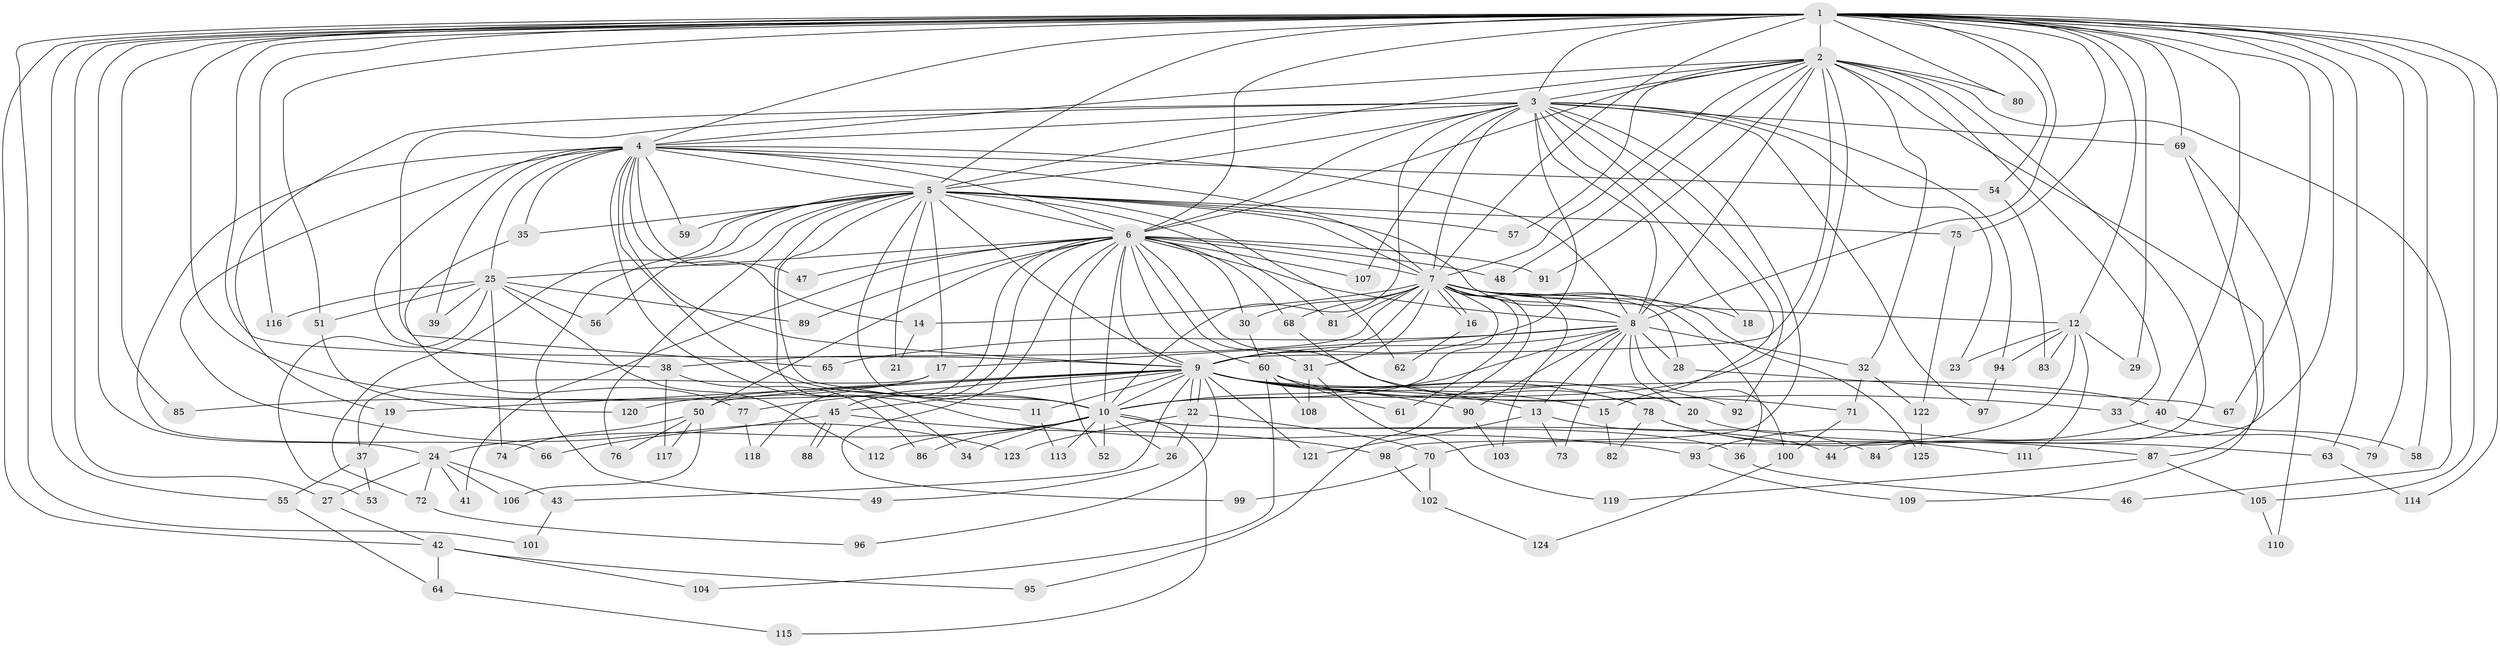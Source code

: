 // Generated by graph-tools (version 1.1) at 2025/13/03/09/25 04:13:48]
// undirected, 125 vertices, 275 edges
graph export_dot {
graph [start="1"]
  node [color=gray90,style=filled];
  1;
  2;
  3;
  4;
  5;
  6;
  7;
  8;
  9;
  10;
  11;
  12;
  13;
  14;
  15;
  16;
  17;
  18;
  19;
  20;
  21;
  22;
  23;
  24;
  25;
  26;
  27;
  28;
  29;
  30;
  31;
  32;
  33;
  34;
  35;
  36;
  37;
  38;
  39;
  40;
  41;
  42;
  43;
  44;
  45;
  46;
  47;
  48;
  49;
  50;
  51;
  52;
  53;
  54;
  55;
  56;
  57;
  58;
  59;
  60;
  61;
  62;
  63;
  64;
  65;
  66;
  67;
  68;
  69;
  70;
  71;
  72;
  73;
  74;
  75;
  76;
  77;
  78;
  79;
  80;
  81;
  82;
  83;
  84;
  85;
  86;
  87;
  88;
  89;
  90;
  91;
  92;
  93;
  94;
  95;
  96;
  97;
  98;
  99;
  100;
  101;
  102;
  103;
  104;
  105;
  106;
  107;
  108;
  109;
  110;
  111;
  112;
  113;
  114;
  115;
  116;
  117;
  118;
  119;
  120;
  121;
  122;
  123;
  124;
  125;
  1 -- 2;
  1 -- 3;
  1 -- 4;
  1 -- 5;
  1 -- 6;
  1 -- 7;
  1 -- 8;
  1 -- 9;
  1 -- 10;
  1 -- 12;
  1 -- 24;
  1 -- 27;
  1 -- 29;
  1 -- 40;
  1 -- 42;
  1 -- 44;
  1 -- 51;
  1 -- 54;
  1 -- 55;
  1 -- 58;
  1 -- 63;
  1 -- 67;
  1 -- 69;
  1 -- 75;
  1 -- 79;
  1 -- 80;
  1 -- 85;
  1 -- 101;
  1 -- 105;
  1 -- 114;
  1 -- 116;
  2 -- 3;
  2 -- 4;
  2 -- 5;
  2 -- 6;
  2 -- 7;
  2 -- 8;
  2 -- 9;
  2 -- 10;
  2 -- 32;
  2 -- 33;
  2 -- 46;
  2 -- 48;
  2 -- 57;
  2 -- 80;
  2 -- 84;
  2 -- 87;
  2 -- 91;
  3 -- 4;
  3 -- 5;
  3 -- 6;
  3 -- 7;
  3 -- 8;
  3 -- 9;
  3 -- 10;
  3 -- 15;
  3 -- 18;
  3 -- 19;
  3 -- 23;
  3 -- 65;
  3 -- 69;
  3 -- 92;
  3 -- 94;
  3 -- 97;
  3 -- 98;
  3 -- 107;
  4 -- 5;
  4 -- 6;
  4 -- 7;
  4 -- 8;
  4 -- 9;
  4 -- 10;
  4 -- 14;
  4 -- 25;
  4 -- 35;
  4 -- 38;
  4 -- 39;
  4 -- 47;
  4 -- 54;
  4 -- 59;
  4 -- 66;
  4 -- 93;
  4 -- 123;
  5 -- 6;
  5 -- 7;
  5 -- 8;
  5 -- 9;
  5 -- 10;
  5 -- 11;
  5 -- 17;
  5 -- 21;
  5 -- 34;
  5 -- 35;
  5 -- 49;
  5 -- 56;
  5 -- 57;
  5 -- 59;
  5 -- 62;
  5 -- 72;
  5 -- 75;
  5 -- 76;
  5 -- 81;
  6 -- 7;
  6 -- 8;
  6 -- 9;
  6 -- 10;
  6 -- 25;
  6 -- 30;
  6 -- 31;
  6 -- 41;
  6 -- 45;
  6 -- 47;
  6 -- 48;
  6 -- 50;
  6 -- 52;
  6 -- 60;
  6 -- 68;
  6 -- 71;
  6 -- 89;
  6 -- 91;
  6 -- 99;
  6 -- 107;
  6 -- 118;
  7 -- 8;
  7 -- 9;
  7 -- 10;
  7 -- 12;
  7 -- 14;
  7 -- 16;
  7 -- 16;
  7 -- 18;
  7 -- 28;
  7 -- 30;
  7 -- 31;
  7 -- 36;
  7 -- 38;
  7 -- 61;
  7 -- 68;
  7 -- 81;
  7 -- 95;
  7 -- 103;
  7 -- 125;
  8 -- 9;
  8 -- 10;
  8 -- 13;
  8 -- 17;
  8 -- 20;
  8 -- 28;
  8 -- 32;
  8 -- 65;
  8 -- 73;
  8 -- 90;
  8 -- 100;
  9 -- 10;
  9 -- 11;
  9 -- 13;
  9 -- 15;
  9 -- 19;
  9 -- 20;
  9 -- 22;
  9 -- 22;
  9 -- 33;
  9 -- 40;
  9 -- 43;
  9 -- 45;
  9 -- 50;
  9 -- 77;
  9 -- 78;
  9 -- 90;
  9 -- 96;
  9 -- 120;
  9 -- 121;
  10 -- 24;
  10 -- 26;
  10 -- 34;
  10 -- 36;
  10 -- 44;
  10 -- 52;
  10 -- 86;
  10 -- 112;
  10 -- 113;
  10 -- 115;
  11 -- 113;
  12 -- 23;
  12 -- 29;
  12 -- 70;
  12 -- 83;
  12 -- 94;
  12 -- 111;
  13 -- 73;
  13 -- 84;
  13 -- 121;
  14 -- 21;
  15 -- 82;
  16 -- 62;
  17 -- 37;
  17 -- 85;
  19 -- 37;
  20 -- 63;
  22 -- 26;
  22 -- 70;
  22 -- 123;
  24 -- 27;
  24 -- 41;
  24 -- 43;
  24 -- 72;
  24 -- 106;
  25 -- 39;
  25 -- 51;
  25 -- 53;
  25 -- 56;
  25 -- 74;
  25 -- 89;
  25 -- 112;
  25 -- 116;
  26 -- 49;
  27 -- 42;
  28 -- 67;
  30 -- 60;
  31 -- 108;
  31 -- 119;
  32 -- 71;
  32 -- 122;
  33 -- 79;
  35 -- 77;
  36 -- 46;
  37 -- 53;
  37 -- 55;
  38 -- 86;
  38 -- 117;
  40 -- 58;
  40 -- 93;
  42 -- 64;
  42 -- 95;
  42 -- 104;
  43 -- 101;
  45 -- 66;
  45 -- 88;
  45 -- 88;
  45 -- 98;
  50 -- 74;
  50 -- 76;
  50 -- 106;
  50 -- 117;
  51 -- 120;
  54 -- 83;
  55 -- 64;
  60 -- 61;
  60 -- 92;
  60 -- 104;
  60 -- 108;
  63 -- 114;
  64 -- 115;
  68 -- 78;
  69 -- 109;
  69 -- 110;
  70 -- 99;
  70 -- 102;
  71 -- 100;
  72 -- 96;
  75 -- 122;
  77 -- 118;
  78 -- 82;
  78 -- 87;
  78 -- 111;
  87 -- 105;
  87 -- 119;
  90 -- 103;
  93 -- 109;
  94 -- 97;
  98 -- 102;
  100 -- 124;
  102 -- 124;
  105 -- 110;
  122 -- 125;
}
